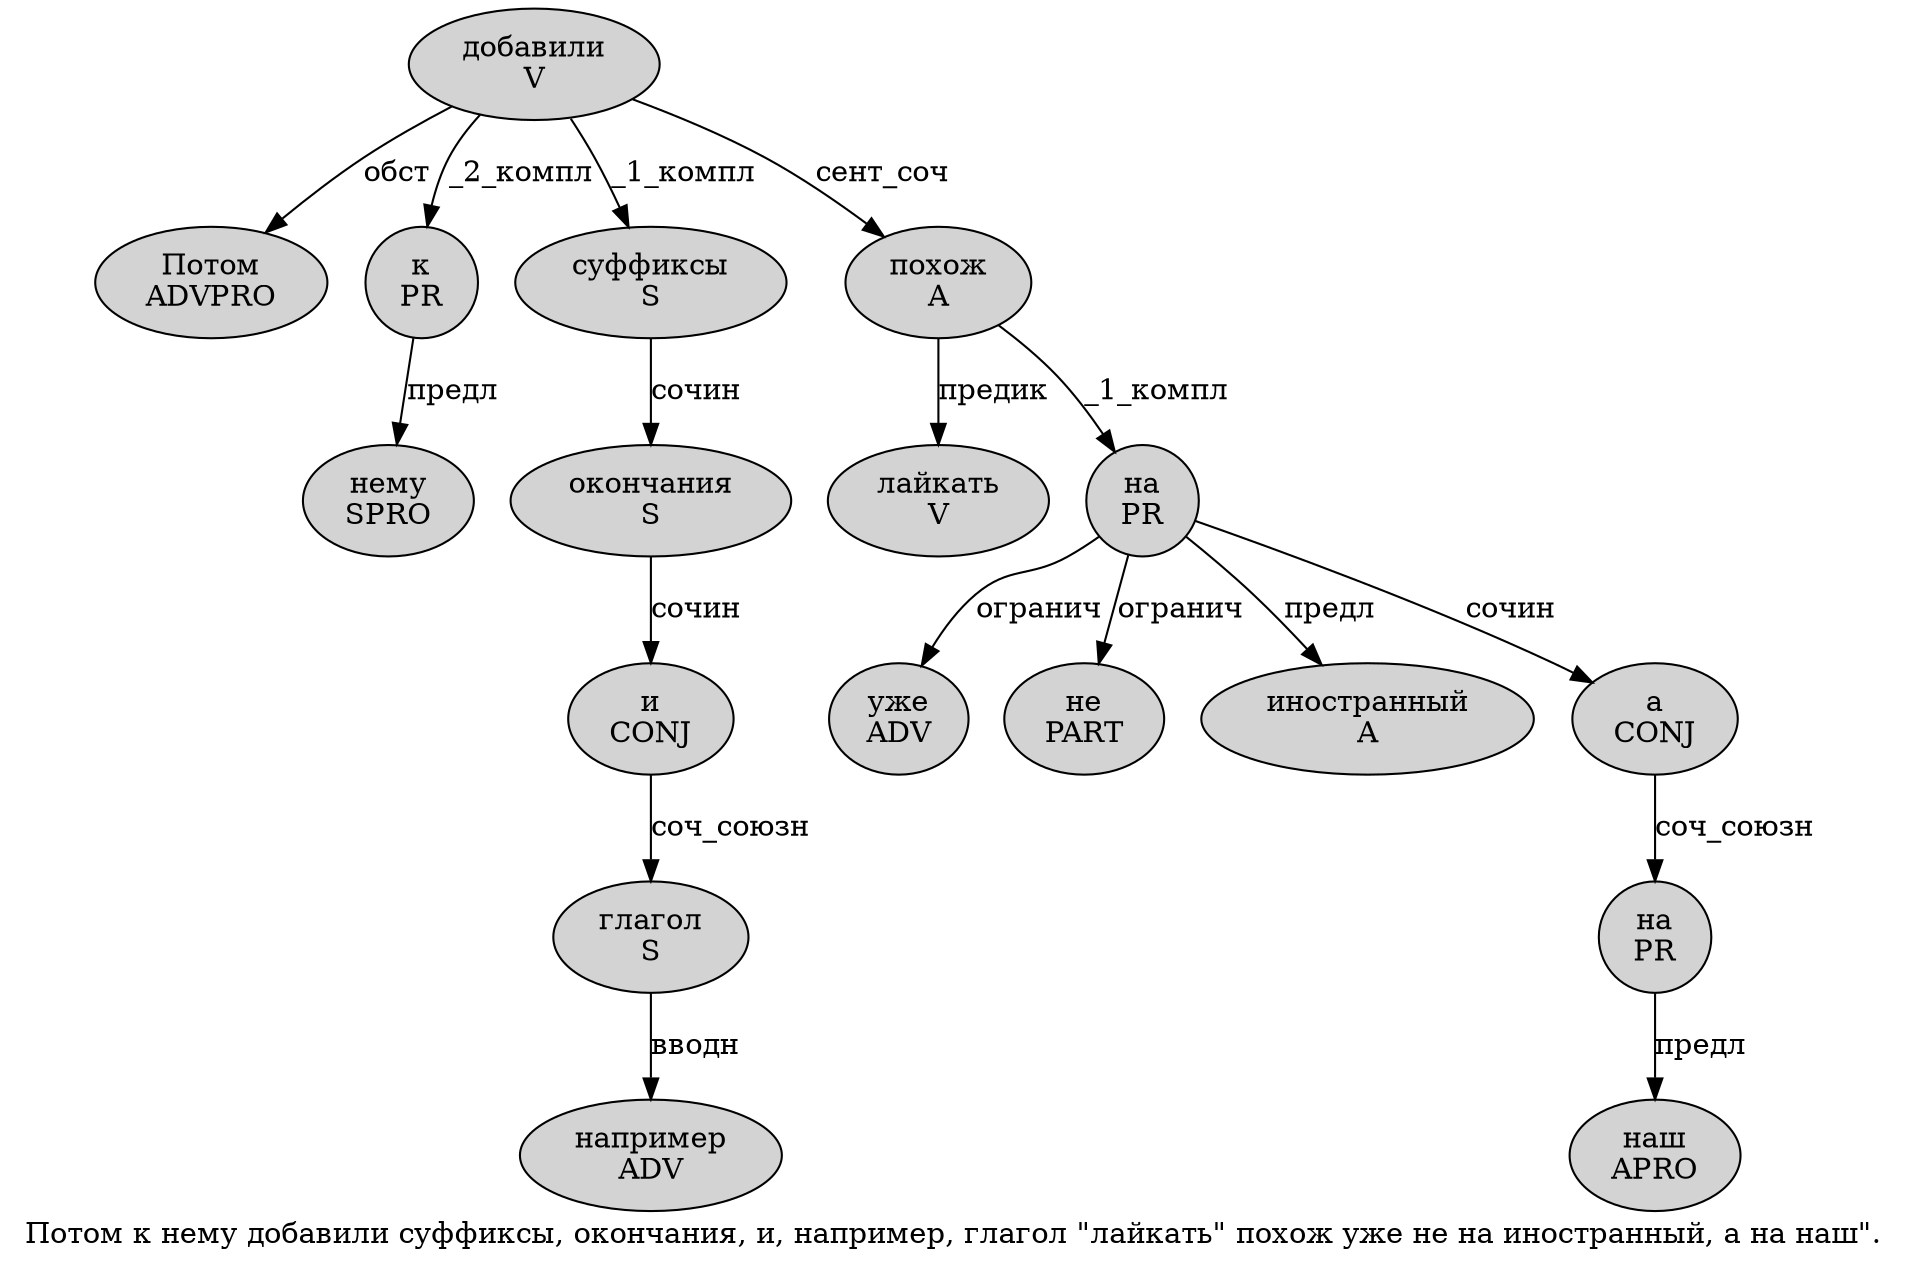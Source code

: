 digraph SENTENCE_251 {
	graph [label="Потом к нему добавили суффиксы, окончания, и, например, глагол \"лайкать\" похож уже не на иностранный, а на наш\"."]
	node [style=filled]
		0 [label="Потом
ADVPRO" color="" fillcolor=lightgray penwidth=1 shape=ellipse]
		1 [label="к
PR" color="" fillcolor=lightgray penwidth=1 shape=ellipse]
		2 [label="нему
SPRO" color="" fillcolor=lightgray penwidth=1 shape=ellipse]
		3 [label="добавили
V" color="" fillcolor=lightgray penwidth=1 shape=ellipse]
		4 [label="суффиксы
S" color="" fillcolor=lightgray penwidth=1 shape=ellipse]
		6 [label="окончания
S" color="" fillcolor=lightgray penwidth=1 shape=ellipse]
		8 [label="и
CONJ" color="" fillcolor=lightgray penwidth=1 shape=ellipse]
		10 [label="например
ADV" color="" fillcolor=lightgray penwidth=1 shape=ellipse]
		12 [label="глагол
S" color="" fillcolor=lightgray penwidth=1 shape=ellipse]
		14 [label="лайкать
V" color="" fillcolor=lightgray penwidth=1 shape=ellipse]
		16 [label="похож
A" color="" fillcolor=lightgray penwidth=1 shape=ellipse]
		17 [label="уже
ADV" color="" fillcolor=lightgray penwidth=1 shape=ellipse]
		18 [label="не
PART" color="" fillcolor=lightgray penwidth=1 shape=ellipse]
		19 [label="на
PR" color="" fillcolor=lightgray penwidth=1 shape=ellipse]
		20 [label="иностранный
A" color="" fillcolor=lightgray penwidth=1 shape=ellipse]
		22 [label="а
CONJ" color="" fillcolor=lightgray penwidth=1 shape=ellipse]
		23 [label="на
PR" color="" fillcolor=lightgray penwidth=1 shape=ellipse]
		24 [label="наш
APRO" color="" fillcolor=lightgray penwidth=1 shape=ellipse]
			3 -> 0 [label="обст"]
			3 -> 1 [label="_2_компл"]
			3 -> 4 [label="_1_компл"]
			3 -> 16 [label="сент_соч"]
			22 -> 23 [label="соч_союзн"]
			8 -> 12 [label="соч_союзн"]
			4 -> 6 [label="сочин"]
			16 -> 14 [label="предик"]
			16 -> 19 [label="_1_компл"]
			19 -> 17 [label="огранич"]
			19 -> 18 [label="огранич"]
			19 -> 20 [label="предл"]
			19 -> 22 [label="сочин"]
			12 -> 10 [label="вводн"]
			6 -> 8 [label="сочин"]
			1 -> 2 [label="предл"]
			23 -> 24 [label="предл"]
}